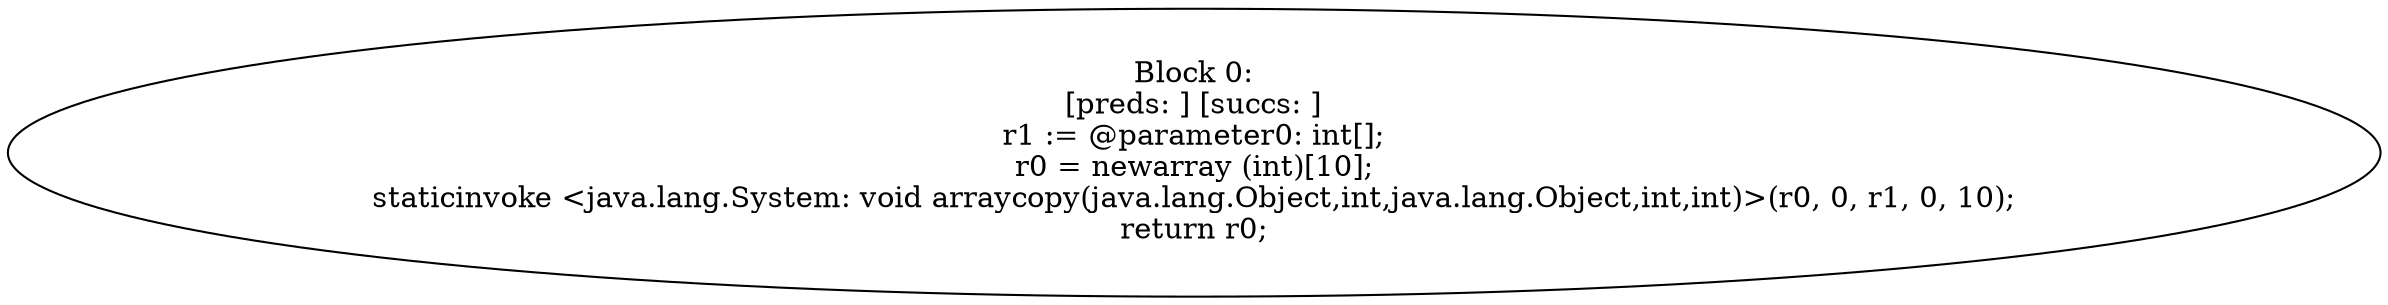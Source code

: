 digraph "unitGraph" {
    "Block 0:
[preds: ] [succs: ]
r1 := @parameter0: int[];
r0 = newarray (int)[10];
staticinvoke <java.lang.System: void arraycopy(java.lang.Object,int,java.lang.Object,int,int)>(r0, 0, r1, 0, 10);
return r0;
"
}
